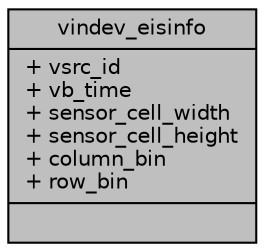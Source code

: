 digraph "vindev_eisinfo"
{
 // INTERACTIVE_SVG=YES
 // LATEX_PDF_SIZE
  bgcolor="transparent";
  edge [fontname="Helvetica",fontsize="10",labelfontname="Helvetica",labelfontsize="10"];
  node [fontname="Helvetica",fontsize="10",shape=record];
  Node1 [label="{vindev_eisinfo\n|+ vsrc_id\l+ vb_time\l+ sensor_cell_width\l+ sensor_cell_height\l+ column_bin\l+ row_bin\l|}",height=0.2,width=0.4,color="black", fillcolor="grey75", style="filled", fontcolor="black",tooltip=" "];
}
